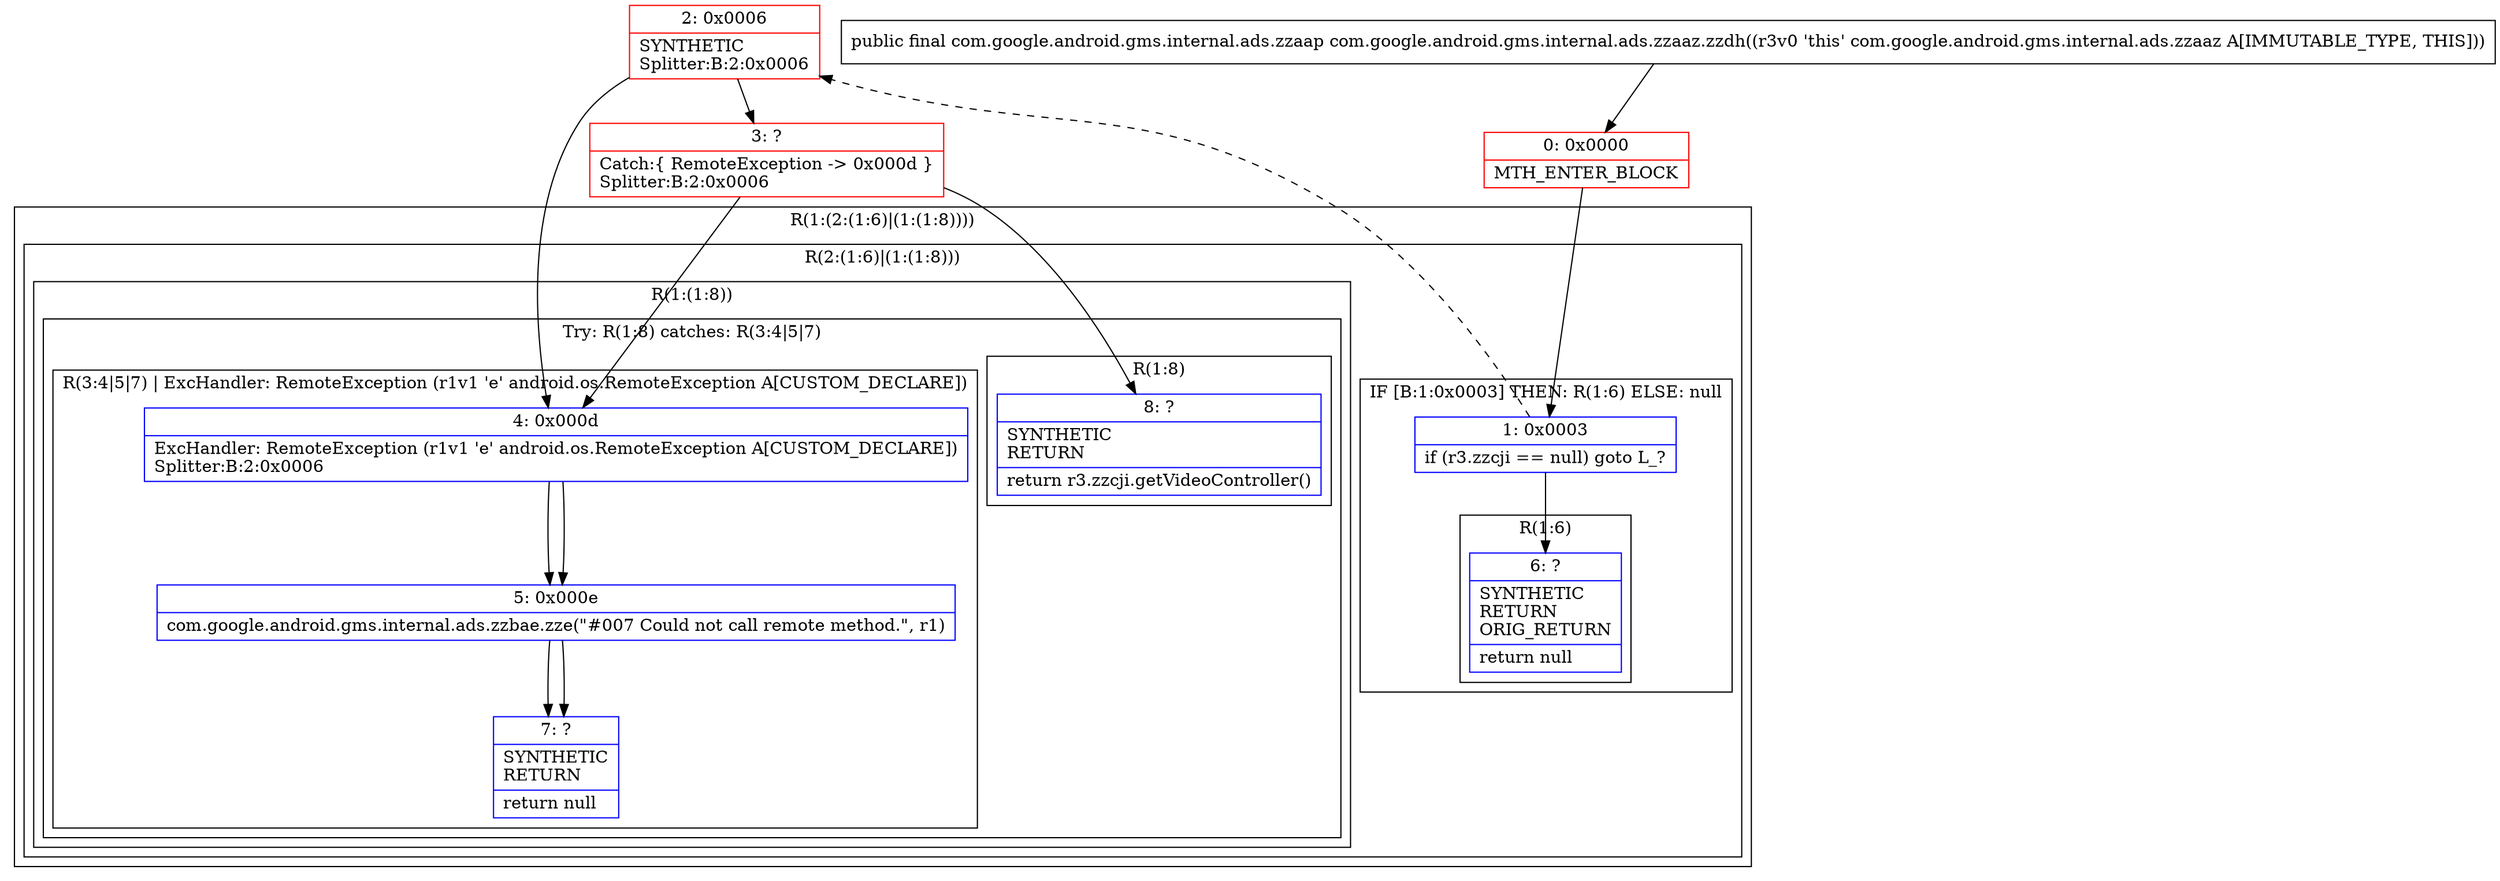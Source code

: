 digraph "CFG forcom.google.android.gms.internal.ads.zzaaz.zzdh()Lcom\/google\/android\/gms\/internal\/ads\/zzaap;" {
subgraph cluster_Region_867393373 {
label = "R(1:(2:(1:6)|(1:(1:8))))";
node [shape=record,color=blue];
subgraph cluster_Region_1433368483 {
label = "R(2:(1:6)|(1:(1:8)))";
node [shape=record,color=blue];
subgraph cluster_IfRegion_167945546 {
label = "IF [B:1:0x0003] THEN: R(1:6) ELSE: null";
node [shape=record,color=blue];
Node_1 [shape=record,label="{1\:\ 0x0003|if (r3.zzcji == null) goto L_?\l}"];
subgraph cluster_Region_153018347 {
label = "R(1:6)";
node [shape=record,color=blue];
Node_6 [shape=record,label="{6\:\ ?|SYNTHETIC\lRETURN\lORIG_RETURN\l|return null\l}"];
}
}
subgraph cluster_Region_545136674 {
label = "R(1:(1:8))";
node [shape=record,color=blue];
subgraph cluster_TryCatchRegion_243440097 {
label = "Try: R(1:8) catches: R(3:4|5|7)";
node [shape=record,color=blue];
subgraph cluster_Region_288703886 {
label = "R(1:8)";
node [shape=record,color=blue];
Node_8 [shape=record,label="{8\:\ ?|SYNTHETIC\lRETURN\l|return r3.zzcji.getVideoController()\l}"];
}
subgraph cluster_Region_1848324548 {
label = "R(3:4|5|7) | ExcHandler: RemoteException (r1v1 'e' android.os.RemoteException A[CUSTOM_DECLARE])\l";
node [shape=record,color=blue];
Node_4 [shape=record,label="{4\:\ 0x000d|ExcHandler: RemoteException (r1v1 'e' android.os.RemoteException A[CUSTOM_DECLARE])\lSplitter:B:2:0x0006\l}"];
Node_5 [shape=record,label="{5\:\ 0x000e|com.google.android.gms.internal.ads.zzbae.zze(\"#007 Could not call remote method.\", r1)\l}"];
Node_7 [shape=record,label="{7\:\ ?|SYNTHETIC\lRETURN\l|return null\l}"];
}
}
}
}
}
subgraph cluster_Region_1848324548 {
label = "R(3:4|5|7) | ExcHandler: RemoteException (r1v1 'e' android.os.RemoteException A[CUSTOM_DECLARE])\l";
node [shape=record,color=blue];
Node_4 [shape=record,label="{4\:\ 0x000d|ExcHandler: RemoteException (r1v1 'e' android.os.RemoteException A[CUSTOM_DECLARE])\lSplitter:B:2:0x0006\l}"];
Node_5 [shape=record,label="{5\:\ 0x000e|com.google.android.gms.internal.ads.zzbae.zze(\"#007 Could not call remote method.\", r1)\l}"];
Node_7 [shape=record,label="{7\:\ ?|SYNTHETIC\lRETURN\l|return null\l}"];
}
Node_0 [shape=record,color=red,label="{0\:\ 0x0000|MTH_ENTER_BLOCK\l}"];
Node_2 [shape=record,color=red,label="{2\:\ 0x0006|SYNTHETIC\lSplitter:B:2:0x0006\l}"];
Node_3 [shape=record,color=red,label="{3\:\ ?|Catch:\{ RemoteException \-\> 0x000d \}\lSplitter:B:2:0x0006\l}"];
MethodNode[shape=record,label="{public final com.google.android.gms.internal.ads.zzaap com.google.android.gms.internal.ads.zzaaz.zzdh((r3v0 'this' com.google.android.gms.internal.ads.zzaaz A[IMMUTABLE_TYPE, THIS])) }"];
MethodNode -> Node_0;
Node_1 -> Node_2[style=dashed];
Node_1 -> Node_6;
Node_4 -> Node_5;
Node_5 -> Node_7;
Node_4 -> Node_5;
Node_5 -> Node_7;
Node_0 -> Node_1;
Node_2 -> Node_3;
Node_2 -> Node_4;
Node_3 -> Node_4;
Node_3 -> Node_8;
}

